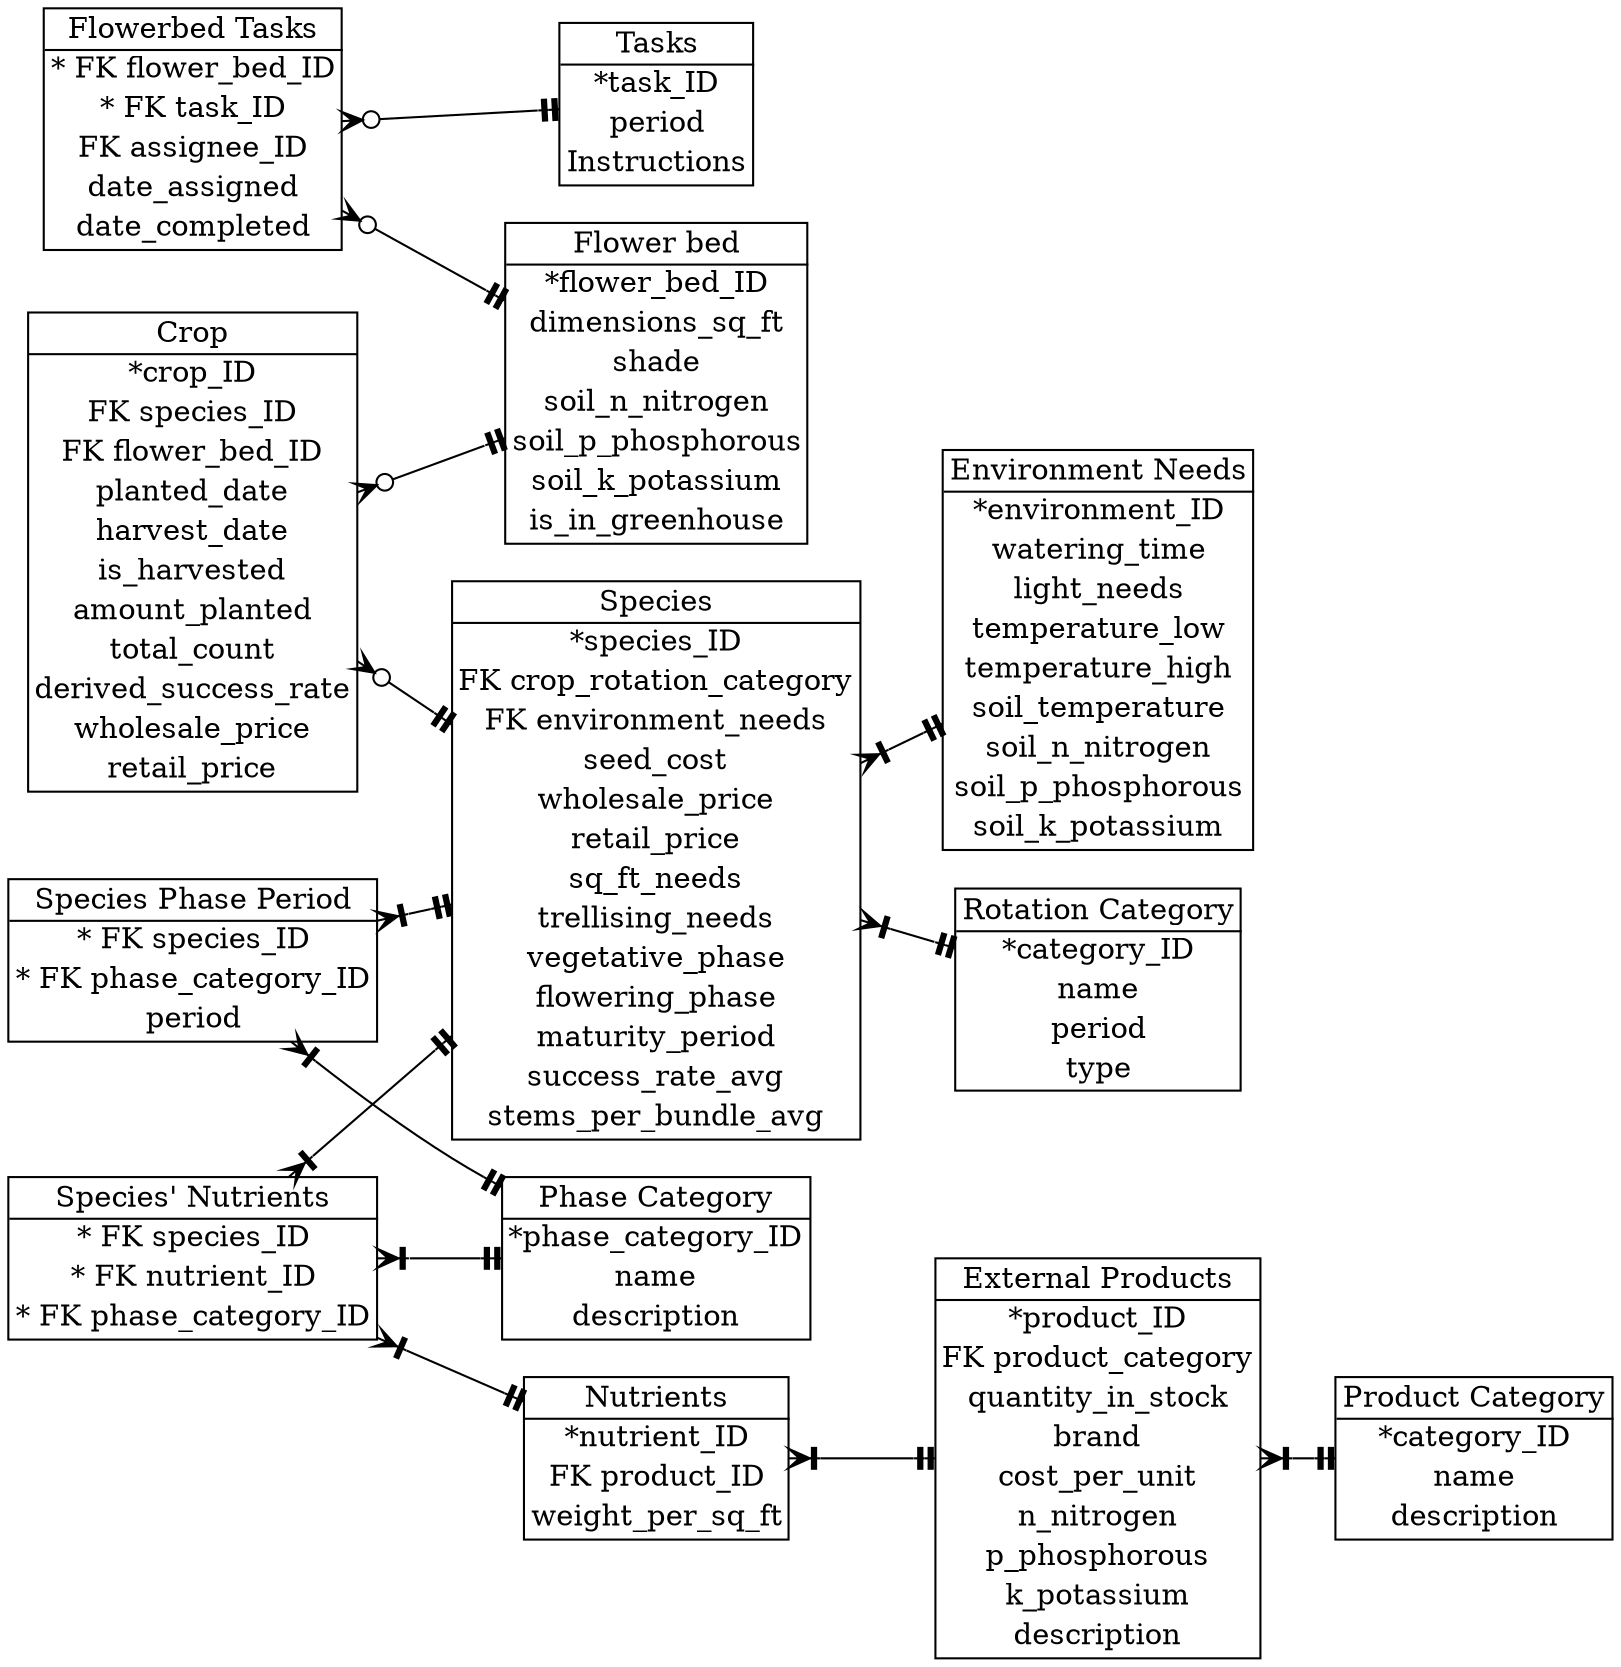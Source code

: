 #!/usr/bin/env dot -Tpng -O

digraph flower_entities {
	rankdir=LR;

	crop [shape="plain",
	label=<<table cellspacing="0"
	cellborder="0">
	<tr><td>Crop</td></tr>
	<hr/>
	<tr><td>*crop_ID</td></tr>
	<tr><td>FK species_ID</td></tr>
	<tr><td>FK flower_bed_ID</td></tr>
	<tr><td>planted_date</td></tr>
	<tr><td>harvest_date</td></tr>
	<tr><td>is_harvested</td></tr>
	<tr><td>amount_planted</td></tr>
	<tr><td>total_count</td></tr>
	<tr><td>derived_success_rate</td></tr>
	<tr><td>wholesale_price</td></tr>
	<tr><td>retail_price</td></tr>
	</table>>
	];
	
	flower_bed [shape="plain",
	label=<<table cellspacing="0"
	cellborder="0">
	<tr><td>Flower bed</td></tr>
	<hr/>
	<tr><td>*flower_bed_ID</td></tr>
	<tr><td>dimensions_sq_ft</td></tr>
	<tr><td>shade</td></tr>
	<tr><td>soil_n_nitrogen</td></tr>
	<tr><td>soil_p_phosphorous</td></tr>
	<tr><td>soil_k_potassium</td></tr>
	<tr><td>is_in_greenhouse</td></tr>
	</table>>
	];

	crop -> flower_bed [dir=both, arrowtail=crowodot,
	     arrowhead=teetee];


	species [shape="plain",
	label=<<table cellspacing="0"
	cellborder="0">
	<tr><td>Species</td></tr>
	<hr/>
	<tr><td>*species_ID</td></tr>
	<tr><td>FK crop_rotation_category</td></tr>
	<tr><td>FK environment_needs</td></tr>
	<tr><td>seed_cost</td></tr>
	<tr><td>wholesale_price</td></tr>
	<tr><td>retail_price</td></tr>
	<tr><td>sq_ft_needs</td></tr>
	<tr><td>trellising_needs</td></tr>
	<tr><td>vegetative_phase</td></tr>
	<tr><td>flowering_phase</td></tr>
	<tr><td>maturity_period</td></tr>
	<tr><td>success_rate_avg</td></tr>
	<tr><td>stems_per_bundle_avg</td></tr>
	</table>>
	];

	crop -> species [dir=both, arrowtail=crowodot,
	     arrowhead=teetee];

	rotation_category [shape="plain",
	label=<<table cellspacing="0"
	cellborder="0">
	<tr><td>Rotation Category</td></tr>
	<hr/>
	<tr><td>*category_ID</td></tr>
		<tr><td>name</td></tr>
	<tr><td>period</td></tr>
	<tr><td>type</td></tr>
	</table>>
	];

	species -> rotation_category [dir=both, arrowtail=crowtee,
		arrowhead=teetee];

	environment_needs [shape="plain",
	label=<<table cellspacing="0"
	cellborder="0">
	<tr><td>Environment Needs</td></tr>
	<hr/>
	<tr><td>*environment_ID</td></tr>
	<tr><td>watering_time</td></tr>
	<tr><td>light_needs</td></tr>
	<tr><td>temperature_low</td></tr>
	<tr><td>temperature_high</td></tr>
	<tr><td>soil_temperature</td></tr>
	<tr><td>soil_n_nitrogen</td></tr>
	<tr><td>soil_p_phosphorous</td></tr>
	<tr><td>soil_k_potassium</td></tr>
	</table>>
	];

	species -> environment_needs [dir=both, arrowtail=crowtee,
		arrowhead=teetee];

	tasks [shape="plain",
	label=<<table cellspacing="0"
	cellborder="0">
	<tr><td>Tasks</td></tr>
	<hr/>
	<tr><td>*task_ID</td></tr>
	<tr><td>period</td></tr>
	<tr><td>Instructions</td></tr>
	</table>>
	];

	flowerbed_tasks [shape="plain",
	label=<<table cellspacing="0"
	cellborder="0">
	<tr><td>Flowerbed Tasks</td></tr>
	<hr/>
	<tr><td>* FK flower_bed_ID</td></tr>
	<tr><td>* FK task_ID</td></tr>
	<tr><td>FK assignee_ID</td></tr>
	<tr><td>date_assigned</td></tr>
	<tr><td>date_completed</td></tr>
	</table>>
	];

	flowerbed_tasks -> {flower_bed, tasks} [dir=both,
			arrowtail=crowodot, arrowhead=teetee];

	nutrients [shape="plain",
	label=<<table cellspacing="0"
	cellborder="0">
	<tr><td>Nutrients</td></tr>
	<hr/>
	<tr><td>*nutrient_ID</td></tr>
	<tr><td>FK product_ID</td></tr>
	<tr><td>weight_per_sq_ft</td></tr>
	</table>>
	];

	external_products [shape="plain",
	label=<<table cellspacing="0"
	cellborder="0">
	<tr><td>External Products</td></tr>
	<hr/>
	<tr><td>*product_ID</td></tr>
	<tr><td>FK product_category</td></tr>
	<tr><td>quantity_in_stock</td></tr>
	<tr><td>brand</td></tr>
	<tr><td>cost_per_unit</td></tr>
	<tr><td>n_nitrogen</td></tr>
	<tr><td>p_phosphorous</td></tr>
	<tr><td>k_potassium</td></tr>
	<tr><td>description</td></tr>
	</table>>
	];

	nutrients -> external_products [dir=both, arrowtail=crowtee,
		  arrowhead=teetee];

	product_category [shape="plain",
	label=<<table cellspacing="0"
	cellborder="0">
	<tr><td>Product Category</td></tr>
	<hr/>
	<tr><td>*category_ID</td></tr>
	<tr><td>name</td></tr>
	<tr><td>description</td></tr>
	</table>>
	];

	external_products -> product_category [dir=both,
			  arrowtail=crowtee, arrowhead=teetee];

	species_nutrients [shape="plain",
	label=<<table cellspacing="0"
	cellborder="0">
	<tr><td>Species' Nutrients</td></tr>
	<hr/>
	<tr><td>* FK species_ID</td></tr>
	<tr><td>* FK nutrient_ID</td></tr>
	<tr><td>* FK phase_category_ID</td></tr>
	</table>>
	];

	phase_category [shape="plain",
	label=<<table cellspacing="0"
	cellborder="0">
	<tr><td>Phase Category</td></tr>
	<hr/>
	<tr><td>*phase_category_ID</td></tr>
	<tr><td>name</td></tr>
	<tr><td>description</td></tr>
	</table>>
	];

	species_nutrients -> {species, nutrients, phase_category}
	[dir=both, arrowtail=crowtee, arrowhead=teetee];

	species_phase_period [shape="plain",
	label=<<table cellspacing="0"
	cellborder="0">
	<tr><td>Species Phase Period</td></tr>
	<hr/>
	<tr><td>* FK species_ID</td></tr>
	<tr><td>* FK phase_category_ID</td></tr>
	<tr><td>period</td></tr>
	</table>>
	];

	species_phase_period -> {species, phase_category} [dir=both,
			     arrowtail=crowtee, arrowhead=teetee];
	

}

//Per graphviz docs, html-based records
//<> [shape="plain",
//label=<<table cellspacing="0"
//cellborder="0">
//<tr><td><></td></tr>
//<hr/>
//<tr><td><></td></tr>
//</table>>
//];

